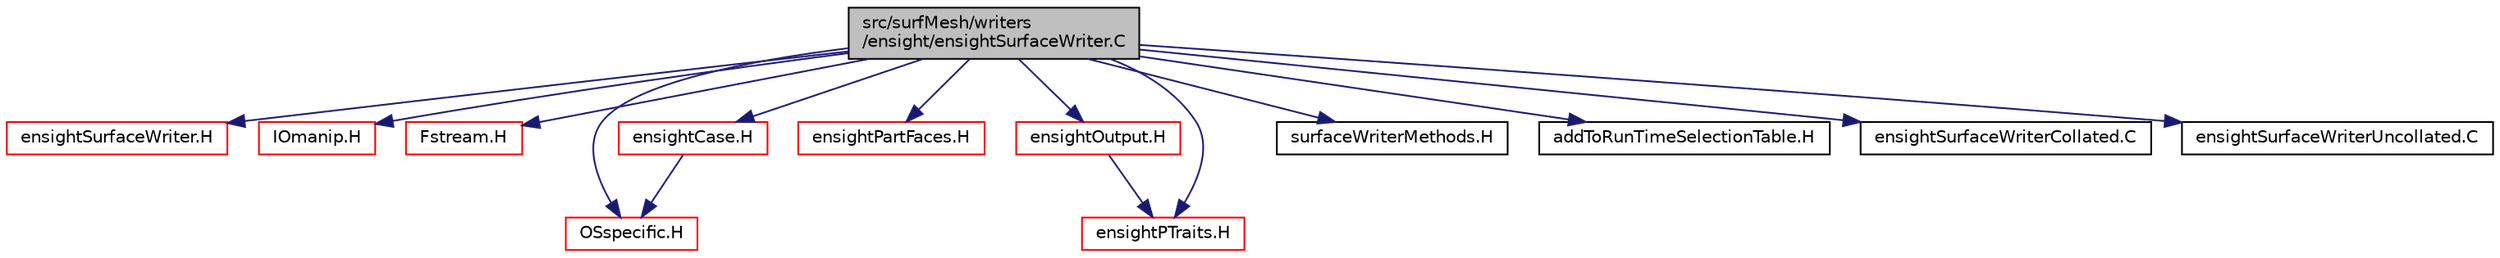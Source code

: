 digraph "src/surfMesh/writers/ensight/ensightSurfaceWriter.C"
{
  bgcolor="transparent";
  edge [fontname="Helvetica",fontsize="10",labelfontname="Helvetica",labelfontsize="10"];
  node [fontname="Helvetica",fontsize="10",shape=record];
  Node1 [label="src/surfMesh/writers\l/ensight/ensightSurfaceWriter.C",height=0.2,width=0.4,color="black", fillcolor="grey75", style="filled" fontcolor="black"];
  Node1 -> Node2 [color="midnightblue",fontsize="10",style="solid",fontname="Helvetica"];
  Node2 [label="ensightSurfaceWriter.H",height=0.2,width=0.4,color="red",URL="$ensightSurfaceWriter_8H.html"];
  Node1 -> Node3 [color="midnightblue",fontsize="10",style="solid",fontname="Helvetica"];
  Node3 [label="IOmanip.H",height=0.2,width=0.4,color="red",URL="$IOmanip_8H.html",tooltip="Istream and Ostream manipulators taking arguments. "];
  Node1 -> Node4 [color="midnightblue",fontsize="10",style="solid",fontname="Helvetica"];
  Node4 [label="Fstream.H",height=0.2,width=0.4,color="red",URL="$Fstream_8H.html",tooltip="Input/output from file streams. "];
  Node1 -> Node5 [color="midnightblue",fontsize="10",style="solid",fontname="Helvetica"];
  Node5 [label="OSspecific.H",height=0.2,width=0.4,color="red",URL="$OSspecific_8H.html",tooltip="Functions used by OpenFOAM that are specific to POSIX compliant operating systems and need to be repl..."];
  Node1 -> Node6 [color="midnightblue",fontsize="10",style="solid",fontname="Helvetica"];
  Node6 [label="ensightCase.H",height=0.2,width=0.4,color="red",URL="$ensightCase_8H.html"];
  Node6 -> Node5 [color="midnightblue",fontsize="10",style="solid",fontname="Helvetica"];
  Node1 -> Node7 [color="midnightblue",fontsize="10",style="solid",fontname="Helvetica"];
  Node7 [label="ensightPartFaces.H",height=0.2,width=0.4,color="red",URL="$ensightPartFaces_8H.html"];
  Node1 -> Node8 [color="midnightblue",fontsize="10",style="solid",fontname="Helvetica"];
  Node8 [label="ensightOutput.H",height=0.2,width=0.4,color="red",URL="$ensightOutput_8H.html"];
  Node8 -> Node9 [color="midnightblue",fontsize="10",style="solid",fontname="Helvetica"];
  Node9 [label="ensightPTraits.H",height=0.2,width=0.4,color="red",URL="$ensightPTraits_8H.html"];
  Node1 -> Node9 [color="midnightblue",fontsize="10",style="solid",fontname="Helvetica"];
  Node1 -> Node10 [color="midnightblue",fontsize="10",style="solid",fontname="Helvetica"];
  Node10 [label="surfaceWriterMethods.H",height=0.2,width=0.4,color="black",URL="$surfaceWriterMethods_8H.html",tooltip="Convenience macros for instantiating surfaceWriter methods. "];
  Node1 -> Node11 [color="midnightblue",fontsize="10",style="solid",fontname="Helvetica"];
  Node11 [label="addToRunTimeSelectionTable.H",height=0.2,width=0.4,color="black",URL="$addToRunTimeSelectionTable_8H.html",tooltip="Macros for easy insertion into run-time selection tables. "];
  Node1 -> Node12 [color="midnightblue",fontsize="10",style="solid",fontname="Helvetica"];
  Node12 [label="ensightSurfaceWriterCollated.C",height=0.2,width=0.4,color="black",URL="$ensightSurfaceWriterCollated_8C.html"];
  Node1 -> Node13 [color="midnightblue",fontsize="10",style="solid",fontname="Helvetica"];
  Node13 [label="ensightSurfaceWriterUncollated.C",height=0.2,width=0.4,color="black",URL="$ensightSurfaceWriterUncollated_8C.html"];
}
